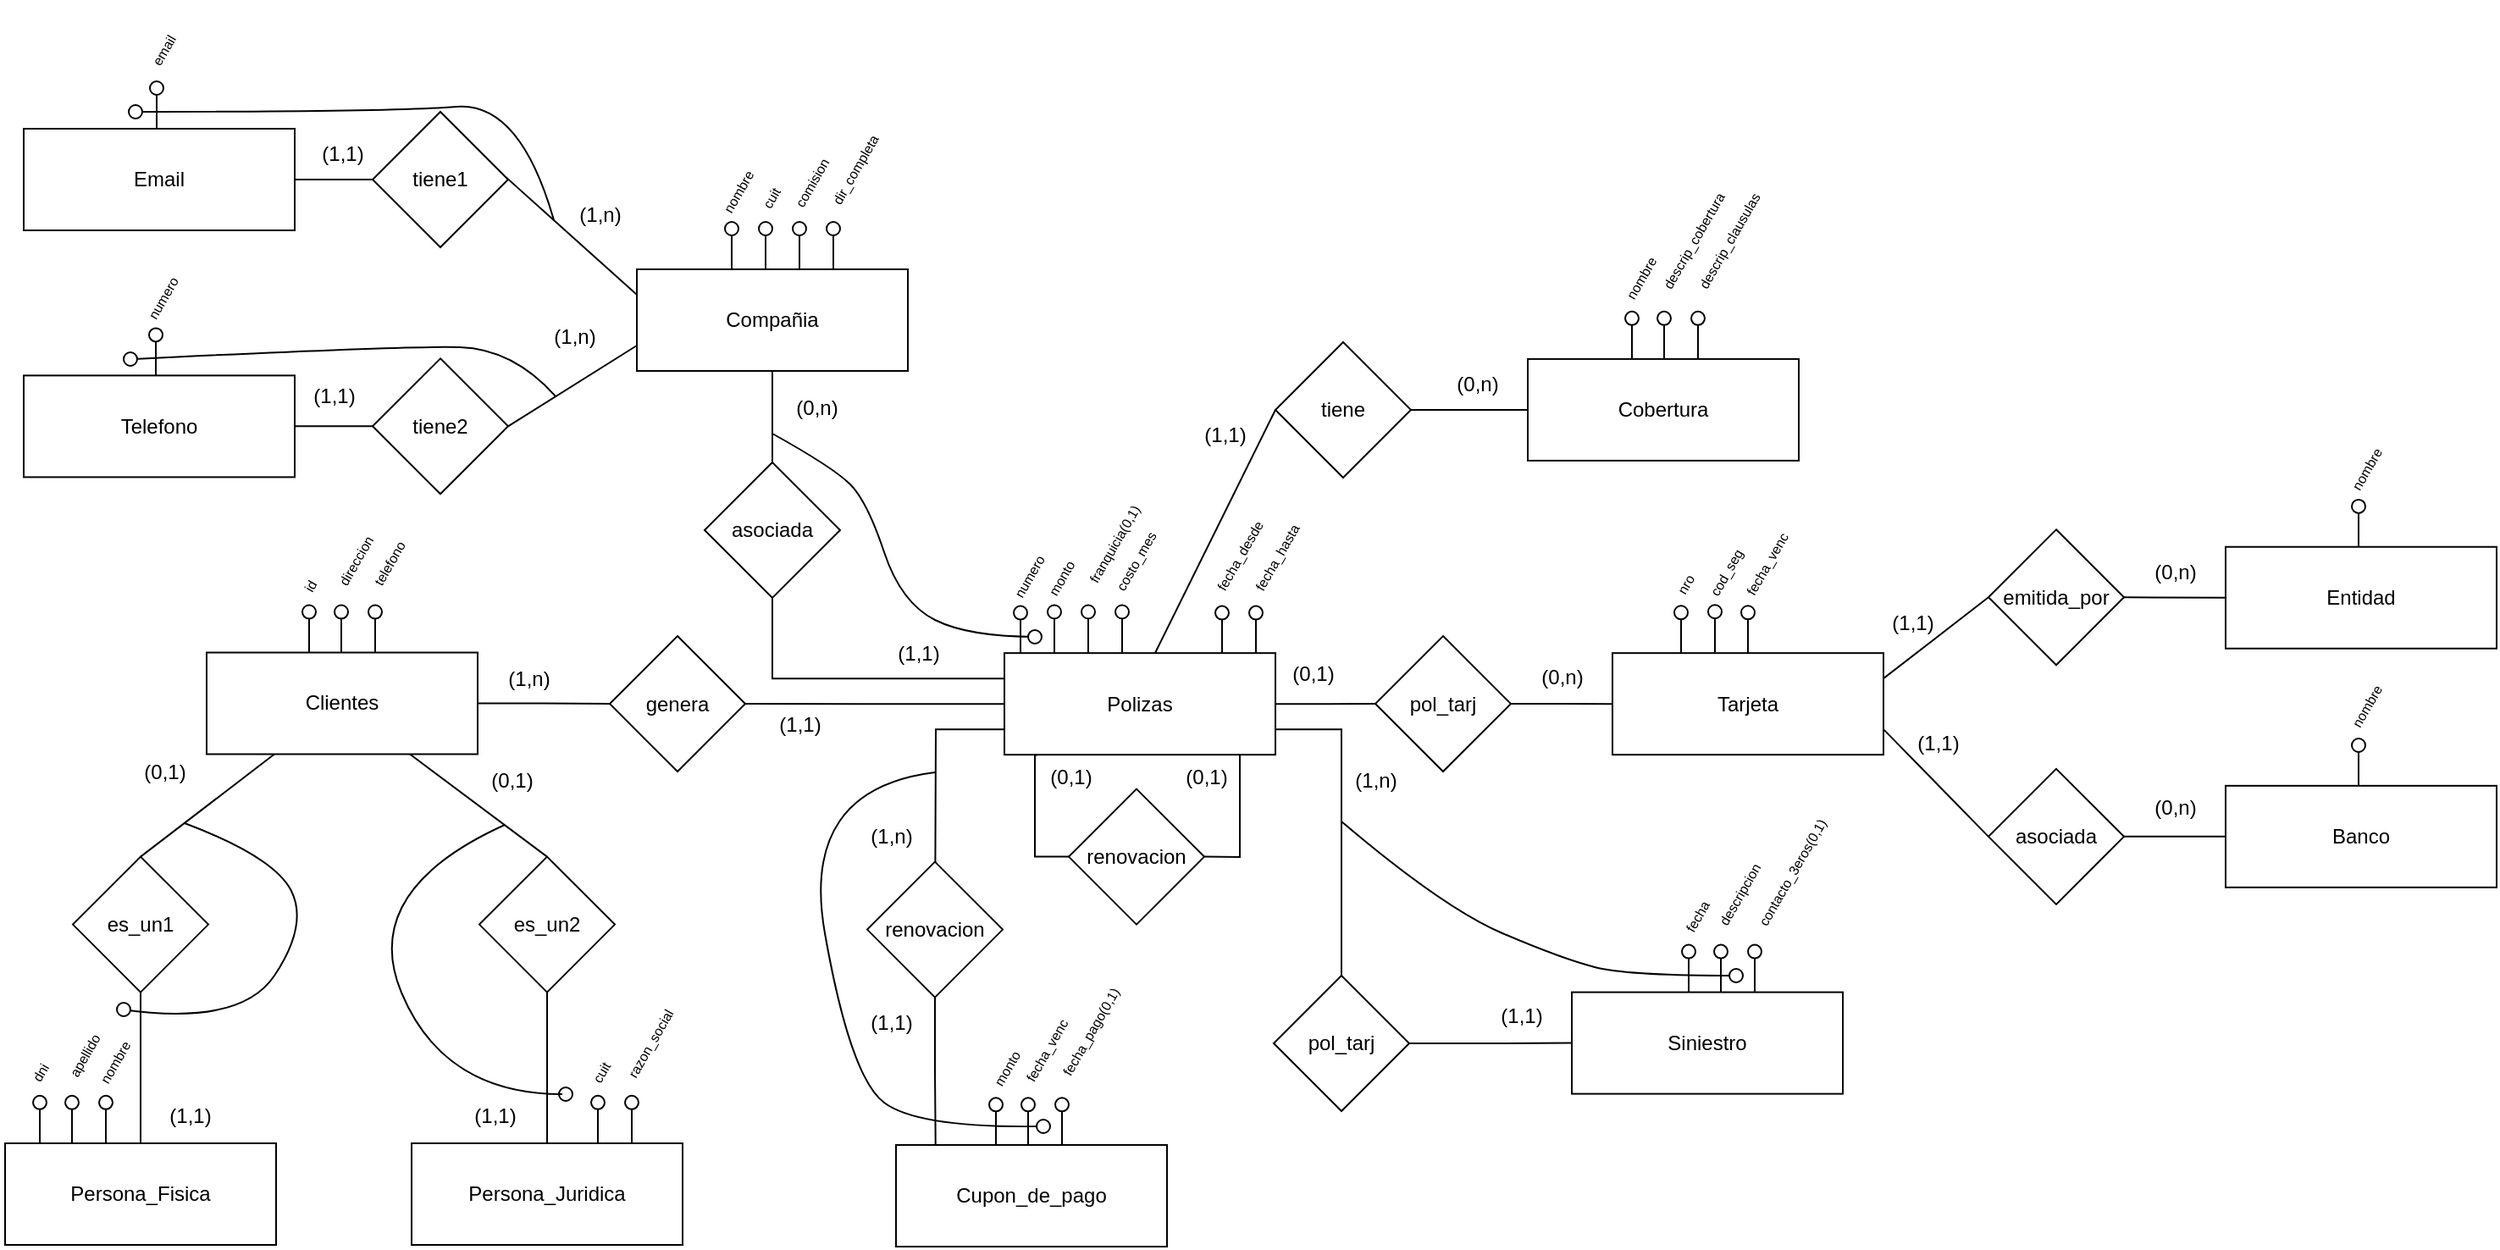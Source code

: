 <mxfile version="26.2.12">
  <diagram name="Page-1" id="GqUmpZvGIh4dHvEs5y8a">
    <mxGraphModel dx="-1129" dy="334" grid="1" gridSize="10" guides="1" tooltips="1" connect="1" arrows="1" fold="1" page="1" pageScale="1" pageWidth="850" pageHeight="1100" math="0" shadow="0">
      <root>
        <mxCell id="0" />
        <mxCell id="1" parent="0" />
        <mxCell id="Q4PtB8VEEmsm6MJClJGm-413" style="edgeStyle=orthogonalEdgeStyle;rounded=0;orthogonalLoop=1;jettySize=auto;html=1;entryX=0.5;entryY=0;entryDx=0;entryDy=0;endArrow=none;startFill=0;" parent="1" source="Q4PtB8VEEmsm6MJClJGm-177" target="Q4PtB8VEEmsm6MJClJGm-412" edge="1">
          <mxGeometry relative="1" as="geometry" />
        </mxCell>
        <mxCell id="Q4PtB8VEEmsm6MJClJGm-177" value="Compañia" style="rounded=0;whiteSpace=wrap;html=1;" parent="1" vertex="1">
          <mxGeometry x="2304" y="253.0" width="160" height="60" as="geometry" />
        </mxCell>
        <mxCell id="Q4PtB8VEEmsm6MJClJGm-481" style="edgeStyle=orthogonalEdgeStyle;rounded=0;orthogonalLoop=1;jettySize=auto;html=1;entryX=0;entryY=0.5;entryDx=0;entryDy=0;endArrow=none;startFill=0;" parent="1" source="Q4PtB8VEEmsm6MJClJGm-178" target="Q4PtB8VEEmsm6MJClJGm-479" edge="1">
          <mxGeometry relative="1" as="geometry" />
        </mxCell>
        <mxCell id="Q4PtB8VEEmsm6MJClJGm-178" value="Clientes" style="rounded=0;whiteSpace=wrap;html=1;" parent="1" vertex="1">
          <mxGeometry x="2050" y="479.26" width="160" height="60" as="geometry" />
        </mxCell>
        <mxCell id="Q4PtB8VEEmsm6MJClJGm-410" style="edgeStyle=orthogonalEdgeStyle;rounded=0;orthogonalLoop=1;jettySize=auto;html=1;entryX=0;entryY=0.5;entryDx=0;entryDy=0;endArrow=none;startFill=0;" parent="1" source="Q4PtB8VEEmsm6MJClJGm-179" target="Q4PtB8VEEmsm6MJClJGm-397" edge="1">
          <mxGeometry relative="1" as="geometry" />
        </mxCell>
        <mxCell id="Q4PtB8VEEmsm6MJClJGm-411" style="edgeStyle=orthogonalEdgeStyle;rounded=0;orthogonalLoop=1;jettySize=auto;html=1;exitX=0;exitY=0.25;exitDx=0;exitDy=0;entryX=0.5;entryY=1;entryDx=0;entryDy=0;endArrow=none;startFill=0;" parent="1" source="Q4PtB8VEEmsm6MJClJGm-179" target="Q4PtB8VEEmsm6MJClJGm-412" edge="1">
          <mxGeometry relative="1" as="geometry">
            <mxPoint x="2380" y="495" as="targetPoint" />
          </mxGeometry>
        </mxCell>
        <mxCell id="Q4PtB8VEEmsm6MJClJGm-441" style="edgeStyle=orthogonalEdgeStyle;rounded=0;orthogonalLoop=1;jettySize=auto;html=1;exitX=0;exitY=0.75;exitDx=0;exitDy=0;endArrow=none;endFill=1;startFill=0;" parent="1" source="Q4PtB8VEEmsm6MJClJGm-179" edge="1">
          <mxGeometry relative="1" as="geometry">
            <mxPoint x="2480" y="660" as="targetPoint" />
          </mxGeometry>
        </mxCell>
        <mxCell id="Q4PtB8VEEmsm6MJClJGm-475" style="edgeStyle=orthogonalEdgeStyle;rounded=0;orthogonalLoop=1;jettySize=auto;html=1;exitX=1;exitY=0.75;exitDx=0;exitDy=0;entryX=0.5;entryY=0;entryDx=0;entryDy=0;endArrow=none;startFill=0;" parent="1" source="Q4PtB8VEEmsm6MJClJGm-179" target="Q4PtB8VEEmsm6MJClJGm-472" edge="1">
          <mxGeometry relative="1" as="geometry" />
        </mxCell>
        <mxCell id="Q4PtB8VEEmsm6MJClJGm-480" style="edgeStyle=orthogonalEdgeStyle;rounded=0;orthogonalLoop=1;jettySize=auto;html=1;entryX=1;entryY=0.5;entryDx=0;entryDy=0;endArrow=none;startFill=0;" parent="1" source="Q4PtB8VEEmsm6MJClJGm-179" target="Q4PtB8VEEmsm6MJClJGm-479" edge="1">
          <mxGeometry relative="1" as="geometry" />
        </mxCell>
        <mxCell id="Q4PtB8VEEmsm6MJClJGm-179" value="Polizas" style="rounded=0;whiteSpace=wrap;html=1;" parent="1" vertex="1">
          <mxGeometry x="2521" y="479.58" width="160" height="60" as="geometry" />
        </mxCell>
        <mxCell id="Q4PtB8VEEmsm6MJClJGm-181" value="" style="group" parent="1" vertex="1" connectable="0">
          <mxGeometry x="2356" y="225.002" width="8" height="28" as="geometry" />
        </mxCell>
        <mxCell id="Q4PtB8VEEmsm6MJClJGm-182" value="" style="ellipse;whiteSpace=wrap;html=1;aspect=fixed;fillColor=light-dark(#FFFFFF,#FFFFFF);" parent="Q4PtB8VEEmsm6MJClJGm-181" vertex="1">
          <mxGeometry width="8" height="8" as="geometry" />
        </mxCell>
        <mxCell id="Q4PtB8VEEmsm6MJClJGm-183" style="edgeStyle=orthogonalEdgeStyle;rounded=0;orthogonalLoop=1;jettySize=auto;html=1;endArrow=none;startFill=0;" parent="Q4PtB8VEEmsm6MJClJGm-181" edge="1">
          <mxGeometry relative="1" as="geometry">
            <mxPoint x="4" y="28" as="targetPoint" />
            <mxPoint x="4" y="8" as="sourcePoint" />
          </mxGeometry>
        </mxCell>
        <mxCell id="Q4PtB8VEEmsm6MJClJGm-184" value="&lt;font style=&quot;font-size: 8px;&quot;&gt;nombre&lt;/font&gt;" style="text;html=1;align=center;verticalAlign=middle;resizable=0;points=[];autosize=1;strokeColor=none;fillColor=none;rotation=-60;" parent="1" vertex="1">
          <mxGeometry x="2338" y="192.002" width="50" height="30" as="geometry" />
        </mxCell>
        <mxCell id="Q4PtB8VEEmsm6MJClJGm-185" value="" style="group" parent="1" vertex="1" connectable="0">
          <mxGeometry x="2376" y="225.002" width="8" height="28" as="geometry" />
        </mxCell>
        <mxCell id="Q4PtB8VEEmsm6MJClJGm-186" value="" style="ellipse;whiteSpace=wrap;html=1;aspect=fixed;" parent="Q4PtB8VEEmsm6MJClJGm-185" vertex="1">
          <mxGeometry width="8" height="8" as="geometry" />
        </mxCell>
        <mxCell id="Q4PtB8VEEmsm6MJClJGm-187" style="edgeStyle=orthogonalEdgeStyle;rounded=0;orthogonalLoop=1;jettySize=auto;html=1;endArrow=none;startFill=0;" parent="Q4PtB8VEEmsm6MJClJGm-185" edge="1">
          <mxGeometry relative="1" as="geometry">
            <mxPoint x="4" y="28" as="targetPoint" />
            <mxPoint x="4" y="8" as="sourcePoint" />
          </mxGeometry>
        </mxCell>
        <mxCell id="Q4PtB8VEEmsm6MJClJGm-188" value="&lt;font style=&quot;font-size: 8px;&quot;&gt;cuit&lt;/font&gt;" style="text;html=1;align=center;verticalAlign=middle;resizable=0;points=[];autosize=1;strokeColor=none;fillColor=none;rotation=-60;" parent="1" vertex="1">
          <mxGeometry x="2362" y="195.542" width="40" height="30" as="geometry" />
        </mxCell>
        <mxCell id="Q4PtB8VEEmsm6MJClJGm-201" value="" style="group" parent="1" vertex="1" connectable="0">
          <mxGeometry x="2396" y="225.002" width="8" height="28" as="geometry" />
        </mxCell>
        <mxCell id="Q4PtB8VEEmsm6MJClJGm-202" value="" style="ellipse;whiteSpace=wrap;html=1;aspect=fixed;" parent="Q4PtB8VEEmsm6MJClJGm-201" vertex="1">
          <mxGeometry width="8" height="8" as="geometry" />
        </mxCell>
        <mxCell id="Q4PtB8VEEmsm6MJClJGm-203" style="edgeStyle=orthogonalEdgeStyle;rounded=0;orthogonalLoop=1;jettySize=auto;html=1;endArrow=none;startFill=0;" parent="Q4PtB8VEEmsm6MJClJGm-201" edge="1">
          <mxGeometry relative="1" as="geometry">
            <mxPoint x="4" y="28" as="targetPoint" />
            <mxPoint x="4" y="8" as="sourcePoint" />
          </mxGeometry>
        </mxCell>
        <mxCell id="Q4PtB8VEEmsm6MJClJGm-204" value="&lt;font style=&quot;font-size: 8px;&quot;&gt;comision&lt;/font&gt;" style="text;html=1;align=center;verticalAlign=middle;resizable=0;points=[];autosize=1;strokeColor=none;fillColor=none;rotation=-60;" parent="1" vertex="1">
          <mxGeometry x="2376" y="186.542" width="60" height="30" as="geometry" />
        </mxCell>
        <mxCell id="Q4PtB8VEEmsm6MJClJGm-209" value="" style="group" parent="1" vertex="1" connectable="0">
          <mxGeometry x="2106.5" y="451.262" width="8" height="28" as="geometry" />
        </mxCell>
        <mxCell id="Q4PtB8VEEmsm6MJClJGm-210" value="" style="ellipse;whiteSpace=wrap;html=1;aspect=fixed;fillColor=light-dark(#FFFFFF,#FFFFFF);" parent="Q4PtB8VEEmsm6MJClJGm-209" vertex="1">
          <mxGeometry width="8" height="8" as="geometry" />
        </mxCell>
        <mxCell id="Q4PtB8VEEmsm6MJClJGm-211" style="edgeStyle=orthogonalEdgeStyle;rounded=0;orthogonalLoop=1;jettySize=auto;html=1;endArrow=none;startFill=0;" parent="Q4PtB8VEEmsm6MJClJGm-209" edge="1">
          <mxGeometry relative="1" as="geometry">
            <mxPoint x="4" y="28" as="targetPoint" />
            <mxPoint x="4" y="8" as="sourcePoint" />
          </mxGeometry>
        </mxCell>
        <mxCell id="Q4PtB8VEEmsm6MJClJGm-212" value="&lt;font style=&quot;font-size: 8px;&quot;&gt;id&lt;/font&gt;" style="text;html=1;align=center;verticalAlign=middle;resizable=0;points=[];autosize=1;strokeColor=none;fillColor=none;rotation=-60;" parent="1" vertex="1">
          <mxGeometry x="2095" y="424.802" width="30" height="30" as="geometry" />
        </mxCell>
        <mxCell id="Q4PtB8VEEmsm6MJClJGm-213" value="" style="group" parent="1" vertex="1" connectable="0">
          <mxGeometry x="2125.5" y="451.262" width="8" height="28" as="geometry" />
        </mxCell>
        <mxCell id="Q4PtB8VEEmsm6MJClJGm-214" value="" style="ellipse;whiteSpace=wrap;html=1;aspect=fixed;" parent="Q4PtB8VEEmsm6MJClJGm-213" vertex="1">
          <mxGeometry width="8" height="8" as="geometry" />
        </mxCell>
        <mxCell id="Q4PtB8VEEmsm6MJClJGm-215" style="edgeStyle=orthogonalEdgeStyle;rounded=0;orthogonalLoop=1;jettySize=auto;html=1;endArrow=none;startFill=0;" parent="Q4PtB8VEEmsm6MJClJGm-213" edge="1">
          <mxGeometry relative="1" as="geometry">
            <mxPoint x="4" y="28" as="targetPoint" />
            <mxPoint x="4" y="8" as="sourcePoint" />
          </mxGeometry>
        </mxCell>
        <mxCell id="Q4PtB8VEEmsm6MJClJGm-216" value="&lt;font style=&quot;font-size: 8px;&quot;&gt;direccion&lt;/font&gt;" style="text;html=1;align=center;verticalAlign=middle;resizable=0;points=[];autosize=1;strokeColor=none;fillColor=none;rotation=-60;" parent="1" vertex="1">
          <mxGeometry x="2102" y="409.802" width="70" height="30" as="geometry" />
        </mxCell>
        <mxCell id="Q4PtB8VEEmsm6MJClJGm-217" value="" style="group" parent="1" vertex="1" connectable="0">
          <mxGeometry x="2145.5" y="451.262" width="8" height="28" as="geometry" />
        </mxCell>
        <mxCell id="Q4PtB8VEEmsm6MJClJGm-218" value="" style="ellipse;whiteSpace=wrap;html=1;aspect=fixed;" parent="Q4PtB8VEEmsm6MJClJGm-217" vertex="1">
          <mxGeometry width="8" height="8" as="geometry" />
        </mxCell>
        <mxCell id="Q4PtB8VEEmsm6MJClJGm-219" style="edgeStyle=orthogonalEdgeStyle;rounded=0;orthogonalLoop=1;jettySize=auto;html=1;endArrow=none;startFill=0;" parent="Q4PtB8VEEmsm6MJClJGm-217" edge="1">
          <mxGeometry relative="1" as="geometry">
            <mxPoint x="4" y="28" as="targetPoint" />
            <mxPoint x="4" y="8" as="sourcePoint" />
          </mxGeometry>
        </mxCell>
        <mxCell id="Q4PtB8VEEmsm6MJClJGm-220" value="&lt;font style=&quot;font-size: 8px;&quot;&gt;telefono&lt;/font&gt;" style="text;html=1;align=center;verticalAlign=middle;resizable=0;points=[];autosize=1;strokeColor=none;fillColor=none;rotation=-60;" parent="1" vertex="1">
          <mxGeometry x="2126.5" y="411.802" width="60" height="30" as="geometry" />
        </mxCell>
        <mxCell id="Q4PtB8VEEmsm6MJClJGm-233" value="Persona_Fisica" style="rounded=0;whiteSpace=wrap;html=1;" parent="1" vertex="1">
          <mxGeometry x="1931" y="769.0" width="160" height="60" as="geometry" />
        </mxCell>
        <mxCell id="Q4PtB8VEEmsm6MJClJGm-234" value="Persona_Juridica" style="rounded=0;whiteSpace=wrap;html=1;" parent="1" vertex="1">
          <mxGeometry x="2171" y="769.0" width="160" height="60" as="geometry" />
        </mxCell>
        <mxCell id="Q4PtB8VEEmsm6MJClJGm-238" value="" style="group" parent="1" vertex="1" connectable="0">
          <mxGeometry x="1947.5" y="740.922" width="8" height="28" as="geometry" />
        </mxCell>
        <mxCell id="Q4PtB8VEEmsm6MJClJGm-239" value="" style="ellipse;whiteSpace=wrap;html=1;aspect=fixed;fillColor=light-dark(#FFFFFF,#FFFFFF);" parent="Q4PtB8VEEmsm6MJClJGm-238" vertex="1">
          <mxGeometry width="8" height="8" as="geometry" />
        </mxCell>
        <mxCell id="Q4PtB8VEEmsm6MJClJGm-240" style="edgeStyle=orthogonalEdgeStyle;rounded=0;orthogonalLoop=1;jettySize=auto;html=1;endArrow=none;startFill=0;" parent="Q4PtB8VEEmsm6MJClJGm-238" edge="1">
          <mxGeometry relative="1" as="geometry">
            <mxPoint x="4" y="28" as="targetPoint" />
            <mxPoint x="4" y="8" as="sourcePoint" />
          </mxGeometry>
        </mxCell>
        <mxCell id="Q4PtB8VEEmsm6MJClJGm-241" value="&lt;font style=&quot;font-size: 8px;&quot;&gt;dni&lt;/font&gt;" style="text;html=1;align=center;verticalAlign=middle;resizable=0;points=[];autosize=1;strokeColor=none;fillColor=none;rotation=-60;" parent="1" vertex="1">
          <mxGeometry x="1931" y="712.202" width="40" height="30" as="geometry" />
        </mxCell>
        <mxCell id="Q4PtB8VEEmsm6MJClJGm-242" value="" style="group" parent="1" vertex="1" connectable="0">
          <mxGeometry x="1966.5" y="740.922" width="8" height="28" as="geometry" />
        </mxCell>
        <mxCell id="Q4PtB8VEEmsm6MJClJGm-243" value="" style="ellipse;whiteSpace=wrap;html=1;aspect=fixed;" parent="Q4PtB8VEEmsm6MJClJGm-242" vertex="1">
          <mxGeometry width="8" height="8" as="geometry" />
        </mxCell>
        <mxCell id="Q4PtB8VEEmsm6MJClJGm-244" style="edgeStyle=orthogonalEdgeStyle;rounded=0;orthogonalLoop=1;jettySize=auto;html=1;endArrow=none;startFill=0;" parent="Q4PtB8VEEmsm6MJClJGm-242" edge="1">
          <mxGeometry relative="1" as="geometry">
            <mxPoint x="4" y="28" as="targetPoint" />
            <mxPoint x="4" y="8" as="sourcePoint" />
          </mxGeometry>
        </mxCell>
        <mxCell id="Q4PtB8VEEmsm6MJClJGm-245" value="&lt;font style=&quot;font-size: 8px;&quot;&gt;apellido&lt;/font&gt;" style="text;html=1;align=center;verticalAlign=middle;resizable=0;points=[];autosize=1;strokeColor=none;fillColor=none;rotation=-60;" parent="1" vertex="1">
          <mxGeometry x="1947" y="702.002" width="60" height="30" as="geometry" />
        </mxCell>
        <mxCell id="Q4PtB8VEEmsm6MJClJGm-246" value="" style="group" parent="1" vertex="1" connectable="0">
          <mxGeometry x="1986.5" y="740.922" width="8" height="28" as="geometry" />
        </mxCell>
        <mxCell id="Q4PtB8VEEmsm6MJClJGm-247" value="" style="ellipse;whiteSpace=wrap;html=1;aspect=fixed;" parent="Q4PtB8VEEmsm6MJClJGm-246" vertex="1">
          <mxGeometry width="8" height="8" as="geometry" />
        </mxCell>
        <mxCell id="Q4PtB8VEEmsm6MJClJGm-248" style="edgeStyle=orthogonalEdgeStyle;rounded=0;orthogonalLoop=1;jettySize=auto;html=1;endArrow=none;startFill=0;" parent="Q4PtB8VEEmsm6MJClJGm-246" edge="1">
          <mxGeometry relative="1" as="geometry">
            <mxPoint x="4" y="28" as="targetPoint" />
            <mxPoint x="4" y="8" as="sourcePoint" />
          </mxGeometry>
        </mxCell>
        <mxCell id="Q4PtB8VEEmsm6MJClJGm-249" value="&lt;font style=&quot;font-size: 8px;&quot;&gt;nombre&lt;/font&gt;" style="text;html=1;align=center;verticalAlign=middle;resizable=0;points=[];autosize=1;strokeColor=none;fillColor=none;rotation=-60;" parent="1" vertex="1">
          <mxGeometry x="1970" y="706.002" width="50" height="30" as="geometry" />
        </mxCell>
        <mxCell id="Q4PtB8VEEmsm6MJClJGm-250" value="" style="group" parent="1" vertex="1" connectable="0">
          <mxGeometry x="2277" y="740.922" width="8" height="28" as="geometry" />
        </mxCell>
        <mxCell id="Q4PtB8VEEmsm6MJClJGm-251" value="" style="ellipse;whiteSpace=wrap;html=1;aspect=fixed;fillColor=light-dark(#FFFFFF,#FFFFFF);" parent="Q4PtB8VEEmsm6MJClJGm-250" vertex="1">
          <mxGeometry width="8" height="8" as="geometry" />
        </mxCell>
        <mxCell id="Q4PtB8VEEmsm6MJClJGm-252" style="edgeStyle=orthogonalEdgeStyle;rounded=0;orthogonalLoop=1;jettySize=auto;html=1;endArrow=none;startFill=0;" parent="Q4PtB8VEEmsm6MJClJGm-250" edge="1">
          <mxGeometry relative="1" as="geometry">
            <mxPoint x="4" y="28" as="targetPoint" />
            <mxPoint x="4" y="8" as="sourcePoint" />
          </mxGeometry>
        </mxCell>
        <mxCell id="Q4PtB8VEEmsm6MJClJGm-253" value="&lt;font style=&quot;font-size: 8px;&quot;&gt;cuit&lt;/font&gt;" style="text;html=1;align=center;verticalAlign=middle;resizable=0;points=[];autosize=1;strokeColor=none;fillColor=none;rotation=-60;" parent="1" vertex="1">
          <mxGeometry x="2262" y="712.002" width="40" height="30" as="geometry" />
        </mxCell>
        <mxCell id="Q4PtB8VEEmsm6MJClJGm-254" value="" style="group" parent="1" vertex="1" connectable="0">
          <mxGeometry x="2297" y="740.922" width="8" height="28" as="geometry" />
        </mxCell>
        <mxCell id="Q4PtB8VEEmsm6MJClJGm-255" value="" style="ellipse;whiteSpace=wrap;html=1;aspect=fixed;fillColor=light-dark(#FFFFFF,#FFFFFF);" parent="Q4PtB8VEEmsm6MJClJGm-254" vertex="1">
          <mxGeometry width="8" height="8" as="geometry" />
        </mxCell>
        <mxCell id="Q4PtB8VEEmsm6MJClJGm-256" style="edgeStyle=orthogonalEdgeStyle;rounded=0;orthogonalLoop=1;jettySize=auto;html=1;endArrow=none;startFill=0;" parent="Q4PtB8VEEmsm6MJClJGm-254" edge="1">
          <mxGeometry relative="1" as="geometry">
            <mxPoint x="4" y="28" as="targetPoint" />
            <mxPoint x="4" y="8" as="sourcePoint" />
          </mxGeometry>
        </mxCell>
        <mxCell id="Q4PtB8VEEmsm6MJClJGm-257" value="&lt;font style=&quot;font-size: 8px;&quot;&gt;razon_social&lt;/font&gt;" style="text;html=1;align=center;verticalAlign=middle;resizable=0;points=[];autosize=1;strokeColor=none;fillColor=none;rotation=-60;" parent="1" vertex="1">
          <mxGeometry x="2271" y="695.002" width="80" height="30" as="geometry" />
        </mxCell>
        <mxCell id="Q4PtB8VEEmsm6MJClJGm-280" value="" style="group" parent="1" vertex="1" connectable="0">
          <mxGeometry x="2526.5" y="451.792" width="8" height="28" as="geometry" />
        </mxCell>
        <mxCell id="Q4PtB8VEEmsm6MJClJGm-281" value="" style="ellipse;whiteSpace=wrap;html=1;aspect=fixed;fillColor=light-dark(#FFFFFF,#FFFFFF);" parent="Q4PtB8VEEmsm6MJClJGm-280" vertex="1">
          <mxGeometry width="8" height="8" as="geometry" />
        </mxCell>
        <mxCell id="Q4PtB8VEEmsm6MJClJGm-282" style="edgeStyle=orthogonalEdgeStyle;rounded=0;orthogonalLoop=1;jettySize=auto;html=1;endArrow=none;startFill=0;" parent="Q4PtB8VEEmsm6MJClJGm-280" edge="1">
          <mxGeometry relative="1" as="geometry">
            <mxPoint x="4" y="28" as="targetPoint" />
            <mxPoint x="4" y="8" as="sourcePoint" />
          </mxGeometry>
        </mxCell>
        <mxCell id="Q4PtB8VEEmsm6MJClJGm-283" value="&lt;font style=&quot;font-size: 8px;&quot;&gt;numero&lt;/font&gt;" style="text;html=1;align=center;verticalAlign=middle;resizable=0;points=[];autosize=1;strokeColor=none;fillColor=none;rotation=-60;" parent="1" vertex="1">
          <mxGeometry x="2510" y="419.332" width="50" height="30" as="geometry" />
        </mxCell>
        <mxCell id="Q4PtB8VEEmsm6MJClJGm-285" value="" style="group" parent="1" vertex="1" connectable="0">
          <mxGeometry x="2546.5" y="451.252" width="8" height="28" as="geometry" />
        </mxCell>
        <mxCell id="Q4PtB8VEEmsm6MJClJGm-286" value="" style="ellipse;whiteSpace=wrap;html=1;aspect=fixed;fillColor=light-dark(#FFFFFF,transparent);" parent="Q4PtB8VEEmsm6MJClJGm-285" vertex="1">
          <mxGeometry width="8" height="8" as="geometry" />
        </mxCell>
        <mxCell id="Q4PtB8VEEmsm6MJClJGm-287" style="edgeStyle=orthogonalEdgeStyle;rounded=0;orthogonalLoop=1;jettySize=auto;html=1;endArrow=none;startFill=0;" parent="Q4PtB8VEEmsm6MJClJGm-285" edge="1">
          <mxGeometry relative="1" as="geometry">
            <mxPoint x="4" y="28" as="targetPoint" />
            <mxPoint x="4" y="8" as="sourcePoint" />
          </mxGeometry>
        </mxCell>
        <mxCell id="Q4PtB8VEEmsm6MJClJGm-288" value="&lt;font style=&quot;font-size: 8px;&quot;&gt;monto&lt;/font&gt;" style="text;html=1;align=center;verticalAlign=middle;resizable=0;points=[];autosize=1;strokeColor=none;fillColor=none;rotation=-60;" parent="1" vertex="1">
          <mxGeometry x="2529" y="420.332" width="50" height="30" as="geometry" />
        </mxCell>
        <mxCell id="Q4PtB8VEEmsm6MJClJGm-289" value="" style="group" parent="1" vertex="1" connectable="0">
          <mxGeometry x="2566.5" y="451.252" width="8" height="28" as="geometry" />
        </mxCell>
        <mxCell id="Q4PtB8VEEmsm6MJClJGm-290" value="" style="ellipse;whiteSpace=wrap;html=1;aspect=fixed;" parent="Q4PtB8VEEmsm6MJClJGm-289" vertex="1">
          <mxGeometry width="8" height="8" as="geometry" />
        </mxCell>
        <mxCell id="Q4PtB8VEEmsm6MJClJGm-291" style="edgeStyle=orthogonalEdgeStyle;rounded=0;orthogonalLoop=1;jettySize=auto;html=1;endArrow=none;startFill=0;" parent="Q4PtB8VEEmsm6MJClJGm-289" edge="1">
          <mxGeometry relative="1" as="geometry">
            <mxPoint x="4" y="28" as="targetPoint" />
            <mxPoint x="4" y="8" as="sourcePoint" />
          </mxGeometry>
        </mxCell>
        <mxCell id="Q4PtB8VEEmsm6MJClJGm-293" value="" style="group" parent="1" vertex="1" connectable="0">
          <mxGeometry x="2586.5" y="451.252" width="8" height="28" as="geometry" />
        </mxCell>
        <mxCell id="Q4PtB8VEEmsm6MJClJGm-294" value="" style="ellipse;whiteSpace=wrap;html=1;aspect=fixed;" parent="Q4PtB8VEEmsm6MJClJGm-293" vertex="1">
          <mxGeometry width="8" height="8" as="geometry" />
        </mxCell>
        <mxCell id="Q4PtB8VEEmsm6MJClJGm-295" style="edgeStyle=orthogonalEdgeStyle;rounded=0;orthogonalLoop=1;jettySize=auto;html=1;endArrow=none;startFill=0;" parent="Q4PtB8VEEmsm6MJClJGm-293" edge="1">
          <mxGeometry relative="1" as="geometry">
            <mxPoint x="4" y="28" as="targetPoint" />
            <mxPoint x="4" y="8" as="sourcePoint" />
          </mxGeometry>
        </mxCell>
        <mxCell id="Q4PtB8VEEmsm6MJClJGm-296" value="&lt;font style=&quot;font-size: 8px;&quot;&gt;franquicia(0,1)&lt;/font&gt;" style="text;html=1;align=center;verticalAlign=middle;resizable=0;points=[];autosize=1;strokeColor=none;fillColor=none;rotation=-60;" parent="1" vertex="1">
          <mxGeometry x="2535" y="400.122" width="100" height="30" as="geometry" />
        </mxCell>
        <mxCell id="Q4PtB8VEEmsm6MJClJGm-317" value="&lt;font style=&quot;font-size: 8px;&quot;&gt;costo_mes&lt;/font&gt;" style="text;html=1;align=center;verticalAlign=middle;resizable=0;points=[];autosize=1;strokeColor=none;fillColor=none;rotation=-60;" parent="1" vertex="1">
          <mxGeometry x="2563" y="410.332" width="70" height="30" as="geometry" />
        </mxCell>
        <mxCell id="Q4PtB8VEEmsm6MJClJGm-330" value="Tarjeta" style="rounded=0;whiteSpace=wrap;html=1;" parent="1" vertex="1">
          <mxGeometry x="2880" y="479.58" width="160" height="60" as="geometry" />
        </mxCell>
        <mxCell id="Q4PtB8VEEmsm6MJClJGm-331" value="" style="group" parent="1" vertex="1" connectable="0">
          <mxGeometry x="2916.5" y="451.662" width="8" height="28" as="geometry" />
        </mxCell>
        <mxCell id="Q4PtB8VEEmsm6MJClJGm-332" value="" style="ellipse;whiteSpace=wrap;html=1;aspect=fixed;fillColor=light-dark(#FFFFFF,#FFFFFF);" parent="Q4PtB8VEEmsm6MJClJGm-331" vertex="1">
          <mxGeometry width="8" height="8" as="geometry" />
        </mxCell>
        <mxCell id="Q4PtB8VEEmsm6MJClJGm-333" style="edgeStyle=orthogonalEdgeStyle;rounded=0;orthogonalLoop=1;jettySize=auto;html=1;endArrow=none;startFill=0;" parent="Q4PtB8VEEmsm6MJClJGm-331" edge="1">
          <mxGeometry relative="1" as="geometry">
            <mxPoint x="4" y="28" as="targetPoint" />
            <mxPoint x="4" y="8" as="sourcePoint" />
          </mxGeometry>
        </mxCell>
        <mxCell id="Q4PtB8VEEmsm6MJClJGm-334" value="&lt;font style=&quot;font-size: 8px;&quot;&gt;nro&lt;/font&gt;" style="text;html=1;align=center;verticalAlign=middle;resizable=0;points=[];autosize=1;strokeColor=none;fillColor=none;rotation=-60;" parent="1" vertex="1">
          <mxGeometry x="2902" y="423.742" width="40" height="30" as="geometry" />
        </mxCell>
        <mxCell id="Q4PtB8VEEmsm6MJClJGm-335" value="" style="group" parent="1" vertex="1" connectable="0">
          <mxGeometry x="2936.5" y="451.122" width="8" height="28" as="geometry" />
        </mxCell>
        <mxCell id="Q4PtB8VEEmsm6MJClJGm-336" value="" style="ellipse;whiteSpace=wrap;html=1;aspect=fixed;fillColor=light-dark(#FFFFFF,transparent);" parent="Q4PtB8VEEmsm6MJClJGm-335" vertex="1">
          <mxGeometry width="8" height="8" as="geometry" />
        </mxCell>
        <mxCell id="Q4PtB8VEEmsm6MJClJGm-337" style="edgeStyle=orthogonalEdgeStyle;rounded=0;orthogonalLoop=1;jettySize=auto;html=1;endArrow=none;startFill=0;" parent="Q4PtB8VEEmsm6MJClJGm-335" edge="1">
          <mxGeometry relative="1" as="geometry">
            <mxPoint x="4" y="28" as="targetPoint" />
            <mxPoint x="4" y="8" as="sourcePoint" />
          </mxGeometry>
        </mxCell>
        <mxCell id="Q4PtB8VEEmsm6MJClJGm-338" value="&lt;font style=&quot;font-size: 8px;&quot;&gt;cod_seg&lt;/font&gt;" style="text;html=1;align=center;verticalAlign=middle;resizable=0;points=[];autosize=1;strokeColor=none;fillColor=none;rotation=-60;" parent="1" vertex="1">
          <mxGeometry x="2916" y="416.742" width="60" height="30" as="geometry" />
        </mxCell>
        <mxCell id="Q4PtB8VEEmsm6MJClJGm-343" value="" style="group" parent="1" vertex="1" connectable="0">
          <mxGeometry x="2956" y="451.662" width="8" height="28" as="geometry" />
        </mxCell>
        <mxCell id="Q4PtB8VEEmsm6MJClJGm-344" value="" style="ellipse;whiteSpace=wrap;html=1;aspect=fixed;fillColor=light-dark(#FFFFFF,transparent);" parent="Q4PtB8VEEmsm6MJClJGm-343" vertex="1">
          <mxGeometry width="8" height="8" as="geometry" />
        </mxCell>
        <mxCell id="Q4PtB8VEEmsm6MJClJGm-345" style="edgeStyle=orthogonalEdgeStyle;rounded=0;orthogonalLoop=1;jettySize=auto;html=1;endArrow=none;startFill=0;" parent="Q4PtB8VEEmsm6MJClJGm-343" edge="1">
          <mxGeometry relative="1" as="geometry">
            <mxPoint x="4" y="28" as="targetPoint" />
            <mxPoint x="4" y="8" as="sourcePoint" />
          </mxGeometry>
        </mxCell>
        <mxCell id="Q4PtB8VEEmsm6MJClJGm-346" value="&lt;font style=&quot;font-size: 8px;&quot;&gt;fecha_venc&lt;/font&gt;" style="text;html=1;align=center;verticalAlign=middle;resizable=0;points=[];autosize=1;strokeColor=none;fillColor=none;rotation=-60;" parent="1" vertex="1">
          <mxGeometry x="2935" y="411.662" width="70" height="30" as="geometry" />
        </mxCell>
        <mxCell id="Q4PtB8VEEmsm6MJClJGm-348" value="Entidad" style="rounded=0;whiteSpace=wrap;html=1;" parent="1" vertex="1">
          <mxGeometry x="3242" y="416.88" width="160" height="60" as="geometry" />
        </mxCell>
        <mxCell id="Q4PtB8VEEmsm6MJClJGm-349" value="" style="group" parent="1" vertex="1" connectable="0">
          <mxGeometry x="3316.5" y="388.962" width="8" height="28" as="geometry" />
        </mxCell>
        <mxCell id="Q4PtB8VEEmsm6MJClJGm-350" value="" style="ellipse;whiteSpace=wrap;html=1;aspect=fixed;fillColor=light-dark(#FFFFFF,#FFFFFF);" parent="Q4PtB8VEEmsm6MJClJGm-349" vertex="1">
          <mxGeometry width="8" height="8" as="geometry" />
        </mxCell>
        <mxCell id="Q4PtB8VEEmsm6MJClJGm-351" style="edgeStyle=orthogonalEdgeStyle;rounded=0;orthogonalLoop=1;jettySize=auto;html=1;endArrow=none;startFill=0;" parent="Q4PtB8VEEmsm6MJClJGm-349" edge="1">
          <mxGeometry relative="1" as="geometry">
            <mxPoint x="4" y="28" as="targetPoint" />
            <mxPoint x="4" y="8" as="sourcePoint" />
          </mxGeometry>
        </mxCell>
        <mxCell id="Q4PtB8VEEmsm6MJClJGm-352" value="&lt;font style=&quot;font-size: 8px;&quot;&gt;nombre&lt;/font&gt;" style="text;html=1;align=center;verticalAlign=middle;resizable=0;points=[];autosize=1;strokeColor=none;fillColor=none;rotation=-60;" parent="1" vertex="1">
          <mxGeometry x="3299" y="355.662" width="50" height="30" as="geometry" />
        </mxCell>
        <mxCell id="Q4PtB8VEEmsm6MJClJGm-374" value="Banco" style="rounded=0;whiteSpace=wrap;html=1;" parent="1" vertex="1">
          <mxGeometry x="3242" y="557.92" width="160" height="60" as="geometry" />
        </mxCell>
        <mxCell id="Q4PtB8VEEmsm6MJClJGm-375" value="" style="group" parent="1" vertex="1" connectable="0">
          <mxGeometry x="3316.5" y="530.002" width="8" height="28" as="geometry" />
        </mxCell>
        <mxCell id="Q4PtB8VEEmsm6MJClJGm-376" value="" style="ellipse;whiteSpace=wrap;html=1;aspect=fixed;fillColor=light-dark(#FFFFFF,#FFFFFF);" parent="Q4PtB8VEEmsm6MJClJGm-375" vertex="1">
          <mxGeometry width="8" height="8" as="geometry" />
        </mxCell>
        <mxCell id="Q4PtB8VEEmsm6MJClJGm-377" style="edgeStyle=orthogonalEdgeStyle;rounded=0;orthogonalLoop=1;jettySize=auto;html=1;endArrow=none;startFill=0;" parent="Q4PtB8VEEmsm6MJClJGm-375" edge="1">
          <mxGeometry relative="1" as="geometry">
            <mxPoint x="4" y="28" as="targetPoint" />
            <mxPoint x="4" y="8" as="sourcePoint" />
          </mxGeometry>
        </mxCell>
        <mxCell id="Q4PtB8VEEmsm6MJClJGm-378" value="&lt;font style=&quot;font-size: 8px;&quot;&gt;nombre&lt;/font&gt;" style="text;html=1;align=center;verticalAlign=middle;resizable=0;points=[];autosize=1;strokeColor=none;fillColor=none;rotation=-60;" parent="1" vertex="1">
          <mxGeometry x="3299" y="495.542" width="50" height="30" as="geometry" />
        </mxCell>
        <mxCell id="Q4PtB8VEEmsm6MJClJGm-387" value="emitida_por" style="rhombus;whiteSpace=wrap;html=1;" parent="1" vertex="1">
          <mxGeometry x="3102" y="406.66" width="80" height="80" as="geometry" />
        </mxCell>
        <mxCell id="Q4PtB8VEEmsm6MJClJGm-388" value="asociada" style="rhombus;whiteSpace=wrap;html=1;" parent="1" vertex="1">
          <mxGeometry x="3102" y="547.92" width="80" height="80" as="geometry" />
        </mxCell>
        <mxCell id="Q4PtB8VEEmsm6MJClJGm-389" value="" style="endArrow=none;html=1;rounded=0;exitX=1;exitY=0.25;exitDx=0;exitDy=0;entryX=0;entryY=0.5;entryDx=0;entryDy=0;" parent="1" source="Q4PtB8VEEmsm6MJClJGm-330" target="Q4PtB8VEEmsm6MJClJGm-387" edge="1">
          <mxGeometry width="50" height="50" relative="1" as="geometry">
            <mxPoint x="3132" y="529.66" as="sourcePoint" />
            <mxPoint x="3182" y="479.66" as="targetPoint" />
          </mxGeometry>
        </mxCell>
        <mxCell id="Q4PtB8VEEmsm6MJClJGm-390" value="" style="endArrow=none;html=1;rounded=0;exitX=1;exitY=0.75;exitDx=0;exitDy=0;entryX=0;entryY=0.5;entryDx=0;entryDy=0;" parent="1" source="Q4PtB8VEEmsm6MJClJGm-330" target="Q4PtB8VEEmsm6MJClJGm-388" edge="1">
          <mxGeometry width="50" height="50" relative="1" as="geometry">
            <mxPoint x="3132" y="529.66" as="sourcePoint" />
            <mxPoint x="3182" y="479.66" as="targetPoint" />
          </mxGeometry>
        </mxCell>
        <mxCell id="Q4PtB8VEEmsm6MJClJGm-391" value="" style="endArrow=none;html=1;rounded=0;exitX=1;exitY=0.5;exitDx=0;exitDy=0;entryX=0;entryY=0.5;entryDx=0;entryDy=0;" parent="1" source="Q4PtB8VEEmsm6MJClJGm-387" target="Q4PtB8VEEmsm6MJClJGm-348" edge="1">
          <mxGeometry width="50" height="50" relative="1" as="geometry">
            <mxPoint x="3132" y="529.66" as="sourcePoint" />
            <mxPoint x="3182" y="479.66" as="targetPoint" />
          </mxGeometry>
        </mxCell>
        <mxCell id="Q4PtB8VEEmsm6MJClJGm-392" value="" style="endArrow=none;html=1;rounded=0;exitX=1;exitY=0.5;exitDx=0;exitDy=0;entryX=0;entryY=0.5;entryDx=0;entryDy=0;" parent="1" source="Q4PtB8VEEmsm6MJClJGm-388" target="Q4PtB8VEEmsm6MJClJGm-374" edge="1">
          <mxGeometry width="50" height="50" relative="1" as="geometry">
            <mxPoint x="3152" y="589.66" as="sourcePoint" />
            <mxPoint x="3202" y="539.66" as="targetPoint" />
          </mxGeometry>
        </mxCell>
        <mxCell id="Q4PtB8VEEmsm6MJClJGm-393" value="(1,1)" style="text;html=1;align=center;verticalAlign=middle;resizable=0;points=[];autosize=1;strokeColor=none;fillColor=none;" parent="1" vertex="1">
          <mxGeometry x="3027" y="446.66" width="60" height="30" as="geometry" />
        </mxCell>
        <mxCell id="Q4PtB8VEEmsm6MJClJGm-394" value="(1,1)" style="text;html=1;align=center;verticalAlign=middle;resizable=0;points=[];autosize=1;strokeColor=none;fillColor=none;" parent="1" vertex="1">
          <mxGeometry x="3042" y="517.92" width="60" height="30" as="geometry" />
        </mxCell>
        <mxCell id="Q4PtB8VEEmsm6MJClJGm-395" value="(0,n)" style="text;html=1;align=center;verticalAlign=middle;resizable=0;points=[];autosize=1;strokeColor=none;fillColor=none;" parent="1" vertex="1">
          <mxGeometry x="3182" y="416.96" width="60" height="30" as="geometry" />
        </mxCell>
        <mxCell id="Q4PtB8VEEmsm6MJClJGm-396" value="(0,n)" style="text;html=1;align=center;verticalAlign=middle;resizable=0;points=[];autosize=1;strokeColor=none;fillColor=none;" parent="1" vertex="1">
          <mxGeometry x="3182" y="556.12" width="60" height="30" as="geometry" />
        </mxCell>
        <mxCell id="Q4PtB8VEEmsm6MJClJGm-398" style="edgeStyle=orthogonalEdgeStyle;rounded=0;orthogonalLoop=1;jettySize=auto;html=1;entryX=0;entryY=0.5;entryDx=0;entryDy=0;endArrow=none;startFill=0;" parent="1" source="Q4PtB8VEEmsm6MJClJGm-397" target="Q4PtB8VEEmsm6MJClJGm-330" edge="1">
          <mxGeometry relative="1" as="geometry" />
        </mxCell>
        <mxCell id="Q4PtB8VEEmsm6MJClJGm-397" value="pol_tarj" style="rhombus;whiteSpace=wrap;html=1;" parent="1" vertex="1">
          <mxGeometry x="2740" y="469.54" width="80" height="80" as="geometry" />
        </mxCell>
        <mxCell id="Q4PtB8VEEmsm6MJClJGm-400" value="(0,1)" style="text;html=1;align=center;verticalAlign=middle;resizable=0;points=[];autosize=1;strokeColor=none;fillColor=none;" parent="1" vertex="1">
          <mxGeometry x="2673" y="476.66" width="60" height="30" as="geometry" />
        </mxCell>
        <mxCell id="Q4PtB8VEEmsm6MJClJGm-401" value="(0,n)" style="text;html=1;align=center;verticalAlign=middle;resizable=0;points=[];autosize=1;strokeColor=none;fillColor=none;" parent="1" vertex="1">
          <mxGeometry x="2820" y="479.12" width="60" height="30" as="geometry" />
        </mxCell>
        <mxCell id="Q4PtB8VEEmsm6MJClJGm-405" style="edgeStyle=orthogonalEdgeStyle;rounded=0;orthogonalLoop=1;jettySize=auto;html=1;endArrow=none;startFill=0;" parent="1" source="Q4PtB8VEEmsm6MJClJGm-402" edge="1">
          <mxGeometry relative="1" as="geometry">
            <mxPoint x="2540" y="540" as="targetPoint" />
          </mxGeometry>
        </mxCell>
        <mxCell id="Q4PtB8VEEmsm6MJClJGm-402" value="renovacion" style="rhombus;whiteSpace=wrap;html=1;" parent="1" vertex="1">
          <mxGeometry x="2559" y="559.8" width="80" height="80" as="geometry" />
        </mxCell>
        <mxCell id="Q4PtB8VEEmsm6MJClJGm-403" value="(0,1)" style="text;html=1;align=center;verticalAlign=middle;resizable=0;points=[];autosize=1;strokeColor=none;fillColor=none;" parent="1" vertex="1">
          <mxGeometry x="2610" y="538.0" width="60" height="30" as="geometry" />
        </mxCell>
        <mxCell id="Q4PtB8VEEmsm6MJClJGm-408" value="" style="endArrow=none;html=1;rounded=0;exitX=1;exitY=0.5;exitDx=0;exitDy=0;" parent="1" source="Q4PtB8VEEmsm6MJClJGm-402" edge="1">
          <mxGeometry width="50" height="50" relative="1" as="geometry">
            <mxPoint x="2639" y="601" as="sourcePoint" />
            <mxPoint x="2660" y="540" as="targetPoint" />
            <Array as="points">
              <mxPoint x="2660" y="600" />
            </Array>
          </mxGeometry>
        </mxCell>
        <mxCell id="Q4PtB8VEEmsm6MJClJGm-409" value="(0,1)" style="text;html=1;align=center;verticalAlign=middle;resizable=0;points=[];autosize=1;strokeColor=none;fillColor=none;" parent="1" vertex="1">
          <mxGeometry x="2530" y="538.0" width="60" height="30" as="geometry" />
        </mxCell>
        <mxCell id="Q4PtB8VEEmsm6MJClJGm-412" value="asociada" style="rhombus;whiteSpace=wrap;html=1;" parent="1" vertex="1">
          <mxGeometry x="2344" y="366.96" width="80" height="80" as="geometry" />
        </mxCell>
        <mxCell id="Q4PtB8VEEmsm6MJClJGm-414" value="(0,n)" style="text;html=1;align=center;verticalAlign=middle;resizable=0;points=[];autosize=1;strokeColor=none;fillColor=none;" parent="1" vertex="1">
          <mxGeometry x="2380" y="320" width="60" height="30" as="geometry" />
        </mxCell>
        <mxCell id="Q4PtB8VEEmsm6MJClJGm-415" value="(1,1)" style="text;html=1;align=center;verticalAlign=middle;resizable=0;points=[];autosize=1;strokeColor=none;fillColor=none;" parent="1" vertex="1">
          <mxGeometry x="2440" y="465" width="60" height="30" as="geometry" />
        </mxCell>
        <mxCell id="Q4PtB8VEEmsm6MJClJGm-417" value="" style="curved=1;endArrow=none;html=1;rounded=0;startFill=0;" parent="1" edge="1">
          <mxGeometry width="50" height="50" relative="1" as="geometry">
            <mxPoint x="2384" y="350" as="sourcePoint" />
            <mxPoint x="2540" y="470" as="targetPoint" />
            <Array as="points">
              <mxPoint x="2420" y="370" />
              <mxPoint x="2440" y="390" />
              <mxPoint x="2460" y="450" />
              <mxPoint x="2500" y="470" />
            </Array>
          </mxGeometry>
        </mxCell>
        <mxCell id="Q4PtB8VEEmsm6MJClJGm-418" value="" style="group" parent="1" vertex="1" connectable="0">
          <mxGeometry x="2535" y="466.002" width="8" height="28" as="geometry" />
        </mxCell>
        <mxCell id="Q4PtB8VEEmsm6MJClJGm-419" value="" style="ellipse;whiteSpace=wrap;html=1;aspect=fixed;fillColor=light-dark(#FFFFFF,#FFFFFF);" parent="Q4PtB8VEEmsm6MJClJGm-418" vertex="1">
          <mxGeometry width="8" height="8" as="geometry" />
        </mxCell>
        <mxCell id="Q4PtB8VEEmsm6MJClJGm-421" value="" style="endArrow=none;html=1;rounded=0;entryX=0;entryY=0.5;entryDx=0;entryDy=0;" parent="1" target="Q4PtB8VEEmsm6MJClJGm-422" edge="1">
          <mxGeometry width="50" height="50" relative="1" as="geometry">
            <mxPoint x="2610" y="479.5" as="sourcePoint" />
            <mxPoint x="2640" y="380" as="targetPoint" />
          </mxGeometry>
        </mxCell>
        <mxCell id="Q4PtB8VEEmsm6MJClJGm-438" style="edgeStyle=orthogonalEdgeStyle;rounded=0;orthogonalLoop=1;jettySize=auto;html=1;entryX=0;entryY=0.5;entryDx=0;entryDy=0;endArrow=none;startFill=0;" parent="1" source="Q4PtB8VEEmsm6MJClJGm-422" target="Q4PtB8VEEmsm6MJClJGm-423" edge="1">
          <mxGeometry relative="1" as="geometry" />
        </mxCell>
        <mxCell id="Q4PtB8VEEmsm6MJClJGm-422" value="tiene" style="rhombus;whiteSpace=wrap;html=1;" parent="1" vertex="1">
          <mxGeometry x="2681" y="296" width="80" height="80" as="geometry" />
        </mxCell>
        <mxCell id="Q4PtB8VEEmsm6MJClJGm-423" value="Cobertura" style="rounded=0;whiteSpace=wrap;html=1;" parent="1" vertex="1">
          <mxGeometry x="2830" y="305.96" width="160" height="60" as="geometry" />
        </mxCell>
        <mxCell id="Q4PtB8VEEmsm6MJClJGm-425" value="" style="group" parent="1" vertex="1" connectable="0">
          <mxGeometry x="2887.5" y="277.922" width="8" height="28" as="geometry" />
        </mxCell>
        <mxCell id="Q4PtB8VEEmsm6MJClJGm-426" value="" style="ellipse;whiteSpace=wrap;html=1;aspect=fixed;fillColor=light-dark(#FFFFFF,#FFFFFF);" parent="Q4PtB8VEEmsm6MJClJGm-425" vertex="1">
          <mxGeometry width="8" height="8" as="geometry" />
        </mxCell>
        <mxCell id="Q4PtB8VEEmsm6MJClJGm-427" style="edgeStyle=orthogonalEdgeStyle;rounded=0;orthogonalLoop=1;jettySize=auto;html=1;endArrow=none;startFill=0;" parent="Q4PtB8VEEmsm6MJClJGm-425" edge="1">
          <mxGeometry relative="1" as="geometry">
            <mxPoint x="4" y="28" as="targetPoint" />
            <mxPoint x="4" y="8" as="sourcePoint" />
          </mxGeometry>
        </mxCell>
        <mxCell id="Q4PtB8VEEmsm6MJClJGm-428" value="&lt;font style=&quot;font-size: 8px;&quot;&gt;nombre&lt;/font&gt;" style="text;html=1;align=center;verticalAlign=middle;resizable=0;points=[];autosize=1;strokeColor=none;fillColor=none;rotation=-60;" parent="1" vertex="1">
          <mxGeometry x="2871" y="243.002" width="50" height="30" as="geometry" />
        </mxCell>
        <mxCell id="Q4PtB8VEEmsm6MJClJGm-429" value="" style="group" parent="1" vertex="1" connectable="0">
          <mxGeometry x="2906.5" y="277.922" width="8" height="28" as="geometry" />
        </mxCell>
        <mxCell id="Q4PtB8VEEmsm6MJClJGm-430" value="" style="ellipse;whiteSpace=wrap;html=1;aspect=fixed;" parent="Q4PtB8VEEmsm6MJClJGm-429" vertex="1">
          <mxGeometry width="8" height="8" as="geometry" />
        </mxCell>
        <mxCell id="Q4PtB8VEEmsm6MJClJGm-431" style="edgeStyle=orthogonalEdgeStyle;rounded=0;orthogonalLoop=1;jettySize=auto;html=1;endArrow=none;startFill=0;" parent="Q4PtB8VEEmsm6MJClJGm-429" edge="1">
          <mxGeometry relative="1" as="geometry">
            <mxPoint x="4" y="28" as="targetPoint" />
            <mxPoint x="4" y="8" as="sourcePoint" />
          </mxGeometry>
        </mxCell>
        <mxCell id="Q4PtB8VEEmsm6MJClJGm-432" value="&lt;font style=&quot;font-size: 8px;&quot;&gt;descrip_cobertura&lt;/font&gt;" style="text;html=1;align=center;verticalAlign=middle;resizable=0;points=[];autosize=1;strokeColor=none;fillColor=none;rotation=-60;" parent="1" vertex="1">
          <mxGeometry x="2872" y="221.002" width="110" height="30" as="geometry" />
        </mxCell>
        <mxCell id="Q4PtB8VEEmsm6MJClJGm-433" value="" style="group" parent="1" vertex="1" connectable="0">
          <mxGeometry x="2926.5" y="277.922" width="8" height="28" as="geometry" />
        </mxCell>
        <mxCell id="Q4PtB8VEEmsm6MJClJGm-434" value="" style="ellipse;whiteSpace=wrap;html=1;aspect=fixed;" parent="Q4PtB8VEEmsm6MJClJGm-433" vertex="1">
          <mxGeometry width="8" height="8" as="geometry" />
        </mxCell>
        <mxCell id="Q4PtB8VEEmsm6MJClJGm-435" style="edgeStyle=orthogonalEdgeStyle;rounded=0;orthogonalLoop=1;jettySize=auto;html=1;endArrow=none;startFill=0;" parent="Q4PtB8VEEmsm6MJClJGm-433" edge="1">
          <mxGeometry relative="1" as="geometry">
            <mxPoint x="4" y="28" as="targetPoint" />
            <mxPoint x="4" y="8" as="sourcePoint" />
          </mxGeometry>
        </mxCell>
        <mxCell id="Q4PtB8VEEmsm6MJClJGm-437" value="&lt;font style=&quot;font-size: 8px;&quot;&gt;descrip_clausulas&lt;/font&gt;" style="text;html=1;align=center;verticalAlign=middle;resizable=0;points=[];autosize=1;strokeColor=none;fillColor=none;rotation=-60;" parent="1" vertex="1">
          <mxGeometry x="2893" y="221.002" width="110" height="30" as="geometry" />
        </mxCell>
        <mxCell id="Q4PtB8VEEmsm6MJClJGm-439" value="(1,1)" style="text;html=1;align=center;verticalAlign=middle;resizable=0;points=[];autosize=1;strokeColor=none;fillColor=none;" parent="1" vertex="1">
          <mxGeometry x="2621" y="335.96" width="60" height="30" as="geometry" />
        </mxCell>
        <mxCell id="Q4PtB8VEEmsm6MJClJGm-440" value="(0,n)" style="text;html=1;align=center;verticalAlign=middle;resizable=0;points=[];autosize=1;strokeColor=none;fillColor=none;" parent="1" vertex="1">
          <mxGeometry x="2770" y="305.96" width="60" height="30" as="geometry" />
        </mxCell>
        <mxCell id="Q4PtB8VEEmsm6MJClJGm-442" value="renovacion" style="rhombus;whiteSpace=wrap;html=1;" parent="1" vertex="1">
          <mxGeometry x="2440" y="602.8" width="80" height="80" as="geometry" />
        </mxCell>
        <mxCell id="Q4PtB8VEEmsm6MJClJGm-444" value="Cupon_de_pago" style="rounded=0;whiteSpace=wrap;html=1;" parent="1" vertex="1">
          <mxGeometry x="2457" y="770.0" width="160" height="60" as="geometry" />
        </mxCell>
        <mxCell id="Q4PtB8VEEmsm6MJClJGm-445" value="" style="group" parent="1" vertex="1" connectable="0">
          <mxGeometry x="2512" y="742.182" width="8" height="28" as="geometry" />
        </mxCell>
        <mxCell id="Q4PtB8VEEmsm6MJClJGm-446" value="" style="ellipse;whiteSpace=wrap;html=1;aspect=fixed;fillColor=light-dark(#FFFFFF,transparent);" parent="Q4PtB8VEEmsm6MJClJGm-445" vertex="1">
          <mxGeometry width="8" height="8" as="geometry" />
        </mxCell>
        <mxCell id="Q4PtB8VEEmsm6MJClJGm-447" style="edgeStyle=orthogonalEdgeStyle;rounded=0;orthogonalLoop=1;jettySize=auto;html=1;endArrow=none;startFill=0;" parent="Q4PtB8VEEmsm6MJClJGm-445" edge="1">
          <mxGeometry relative="1" as="geometry">
            <mxPoint x="4" y="28" as="targetPoint" />
            <mxPoint x="4" y="8" as="sourcePoint" />
          </mxGeometry>
        </mxCell>
        <mxCell id="Q4PtB8VEEmsm6MJClJGm-448" value="&lt;font style=&quot;font-size: 8px;&quot;&gt;monto&lt;/font&gt;" style="text;html=1;align=center;verticalAlign=middle;resizable=0;points=[];autosize=1;strokeColor=none;fillColor=none;rotation=-60;" parent="1" vertex="1">
          <mxGeometry x="2496.5" y="710.262" width="50" height="30" as="geometry" />
        </mxCell>
        <mxCell id="Q4PtB8VEEmsm6MJClJGm-449" value="" style="group" parent="1" vertex="1" connectable="0">
          <mxGeometry x="2531" y="742.182" width="8" height="28" as="geometry" />
        </mxCell>
        <mxCell id="Q4PtB8VEEmsm6MJClJGm-450" value="" style="ellipse;whiteSpace=wrap;html=1;aspect=fixed;" parent="Q4PtB8VEEmsm6MJClJGm-449" vertex="1">
          <mxGeometry width="8" height="8" as="geometry" />
        </mxCell>
        <mxCell id="Q4PtB8VEEmsm6MJClJGm-451" style="edgeStyle=orthogonalEdgeStyle;rounded=0;orthogonalLoop=1;jettySize=auto;html=1;endArrow=none;startFill=0;" parent="Q4PtB8VEEmsm6MJClJGm-449" edge="1">
          <mxGeometry relative="1" as="geometry">
            <mxPoint x="4" y="28" as="targetPoint" />
            <mxPoint x="4" y="8" as="sourcePoint" />
          </mxGeometry>
        </mxCell>
        <mxCell id="Q4PtB8VEEmsm6MJClJGm-452" value="&lt;font style=&quot;font-size: 8px;&quot;&gt;fecha_venc&lt;/font&gt;" style="text;html=1;align=center;verticalAlign=middle;resizable=0;points=[];autosize=1;strokeColor=none;fillColor=none;rotation=-60;" parent="1" vertex="1">
          <mxGeometry x="2510" y="699.002" width="70" height="30" as="geometry" />
        </mxCell>
        <mxCell id="Q4PtB8VEEmsm6MJClJGm-453" value="" style="group" parent="1" vertex="1" connectable="0">
          <mxGeometry x="2551" y="742.182" width="8" height="28" as="geometry" />
        </mxCell>
        <mxCell id="Q4PtB8VEEmsm6MJClJGm-454" value="" style="ellipse;whiteSpace=wrap;html=1;aspect=fixed;" parent="Q4PtB8VEEmsm6MJClJGm-453" vertex="1">
          <mxGeometry width="8" height="8" as="geometry" />
        </mxCell>
        <mxCell id="Q4PtB8VEEmsm6MJClJGm-455" style="edgeStyle=orthogonalEdgeStyle;rounded=0;orthogonalLoop=1;jettySize=auto;html=1;endArrow=none;startFill=0;" parent="Q4PtB8VEEmsm6MJClJGm-453" edge="1">
          <mxGeometry relative="1" as="geometry">
            <mxPoint x="4" y="28" as="targetPoint" />
            <mxPoint x="4" y="8" as="sourcePoint" />
          </mxGeometry>
        </mxCell>
        <mxCell id="Q4PtB8VEEmsm6MJClJGm-456" value="&lt;font style=&quot;font-size: 8px;&quot;&gt;fecha_pago(0,1)&lt;/font&gt;" style="text;html=1;align=center;verticalAlign=middle;resizable=0;points=[];autosize=1;strokeColor=none;fillColor=none;rotation=-60;" parent="1" vertex="1">
          <mxGeometry x="2521" y="688.002" width="100" height="30" as="geometry" />
        </mxCell>
        <mxCell id="Q4PtB8VEEmsm6MJClJGm-457" value="(1,n)" style="text;html=1;align=center;verticalAlign=middle;resizable=0;points=[];autosize=1;strokeColor=none;fillColor=none;" parent="1" vertex="1">
          <mxGeometry x="2424" y="572.92" width="60" height="30" as="geometry" />
        </mxCell>
        <mxCell id="Q4PtB8VEEmsm6MJClJGm-458" value="(1,1)" style="text;html=1;align=center;verticalAlign=middle;resizable=0;points=[];autosize=1;strokeColor=none;fillColor=none;" parent="1" vertex="1">
          <mxGeometry x="2424" y="682.8" width="60" height="30" as="geometry" />
        </mxCell>
        <mxCell id="Q4PtB8VEEmsm6MJClJGm-459" value="&lt;div&gt;Siniestro&lt;/div&gt;" style="rounded=0;whiteSpace=wrap;html=1;" parent="1" vertex="1">
          <mxGeometry x="2856" y="679.8" width="160" height="60" as="geometry" />
        </mxCell>
        <mxCell id="Q4PtB8VEEmsm6MJClJGm-460" value="" style="group" parent="1" vertex="1" connectable="0">
          <mxGeometry x="2921" y="651.802" width="8" height="28" as="geometry" />
        </mxCell>
        <mxCell id="Q4PtB8VEEmsm6MJClJGm-461" value="" style="ellipse;whiteSpace=wrap;html=1;aspect=fixed;fillColor=light-dark(#FFFFFF,transparent);" parent="Q4PtB8VEEmsm6MJClJGm-460" vertex="1">
          <mxGeometry width="8" height="8" as="geometry" />
        </mxCell>
        <mxCell id="Q4PtB8VEEmsm6MJClJGm-462" style="edgeStyle=orthogonalEdgeStyle;rounded=0;orthogonalLoop=1;jettySize=auto;html=1;endArrow=none;startFill=0;" parent="Q4PtB8VEEmsm6MJClJGm-460" edge="1">
          <mxGeometry relative="1" as="geometry">
            <mxPoint x="4" y="28" as="targetPoint" />
            <mxPoint x="4" y="8" as="sourcePoint" />
          </mxGeometry>
        </mxCell>
        <mxCell id="Q4PtB8VEEmsm6MJClJGm-463" value="" style="group" parent="1" vertex="1" connectable="0">
          <mxGeometry x="2940" y="651.802" width="8" height="28" as="geometry" />
        </mxCell>
        <mxCell id="Q4PtB8VEEmsm6MJClJGm-464" value="" style="ellipse;whiteSpace=wrap;html=1;aspect=fixed;" parent="Q4PtB8VEEmsm6MJClJGm-463" vertex="1">
          <mxGeometry width="8" height="8" as="geometry" />
        </mxCell>
        <mxCell id="Q4PtB8VEEmsm6MJClJGm-465" style="edgeStyle=orthogonalEdgeStyle;rounded=0;orthogonalLoop=1;jettySize=auto;html=1;endArrow=none;startFill=0;" parent="Q4PtB8VEEmsm6MJClJGm-463" edge="1">
          <mxGeometry relative="1" as="geometry">
            <mxPoint x="4" y="28" as="targetPoint" />
            <mxPoint x="4" y="8" as="sourcePoint" />
          </mxGeometry>
        </mxCell>
        <mxCell id="Q4PtB8VEEmsm6MJClJGm-466" value="&lt;font style=&quot;font-size: 8px;&quot;&gt;descripcion&lt;/font&gt;" style="text;html=1;align=center;verticalAlign=middle;resizable=0;points=[];autosize=1;strokeColor=none;fillColor=none;rotation=-60;" parent="1" vertex="1">
          <mxGeometry x="2914" y="606.802" width="80" height="30" as="geometry" />
        </mxCell>
        <mxCell id="Q4PtB8VEEmsm6MJClJGm-467" value="" style="group" parent="1" vertex="1" connectable="0">
          <mxGeometry x="2960" y="651.802" width="8" height="28" as="geometry" />
        </mxCell>
        <mxCell id="Q4PtB8VEEmsm6MJClJGm-468" value="" style="ellipse;whiteSpace=wrap;html=1;aspect=fixed;" parent="Q4PtB8VEEmsm6MJClJGm-467" vertex="1">
          <mxGeometry width="8" height="8" as="geometry" />
        </mxCell>
        <mxCell id="Q4PtB8VEEmsm6MJClJGm-469" style="edgeStyle=orthogonalEdgeStyle;rounded=0;orthogonalLoop=1;jettySize=auto;html=1;endArrow=none;startFill=0;" parent="Q4PtB8VEEmsm6MJClJGm-467" edge="1">
          <mxGeometry relative="1" as="geometry">
            <mxPoint x="4" y="28" as="targetPoint" />
            <mxPoint x="4" y="8" as="sourcePoint" />
          </mxGeometry>
        </mxCell>
        <mxCell id="Q4PtB8VEEmsm6MJClJGm-470" value="&lt;font style=&quot;font-size: 8px;&quot;&gt;contacto_3eros(0,1)&lt;/font&gt;" style="text;html=1;align=center;verticalAlign=middle;resizable=0;points=[];autosize=1;strokeColor=none;fillColor=none;rotation=-60;" parent="1" vertex="1">
          <mxGeometry x="2930" y="593.802" width="110" height="30" as="geometry" />
        </mxCell>
        <mxCell id="Q4PtB8VEEmsm6MJClJGm-471" value="&lt;font style=&quot;font-size: 8px;&quot;&gt;fecha&lt;/font&gt;" style="text;html=1;align=center;verticalAlign=middle;resizable=0;points=[];autosize=1;strokeColor=none;fillColor=none;rotation=-60;" parent="1" vertex="1">
          <mxGeometry x="2904" y="619.802" width="50" height="30" as="geometry" />
        </mxCell>
        <mxCell id="Q4PtB8VEEmsm6MJClJGm-476" style="edgeStyle=orthogonalEdgeStyle;rounded=0;orthogonalLoop=1;jettySize=auto;html=1;entryX=0;entryY=0.5;entryDx=0;entryDy=0;endArrow=none;startFill=0;" parent="1" source="Q4PtB8VEEmsm6MJClJGm-472" target="Q4PtB8VEEmsm6MJClJGm-459" edge="1">
          <mxGeometry relative="1" as="geometry" />
        </mxCell>
        <mxCell id="Q4PtB8VEEmsm6MJClJGm-472" value="pol_tarj" style="rhombus;whiteSpace=wrap;html=1;" parent="1" vertex="1">
          <mxGeometry x="2680" y="670" width="80" height="80" as="geometry" />
        </mxCell>
        <mxCell id="Q4PtB8VEEmsm6MJClJGm-474" style="edgeStyle=orthogonalEdgeStyle;rounded=0;orthogonalLoop=1;jettySize=auto;html=1;entryX=0.146;entryY=0;entryDx=0;entryDy=0;entryPerimeter=0;endArrow=none;startFill=0;" parent="1" source="Q4PtB8VEEmsm6MJClJGm-442" target="Q4PtB8VEEmsm6MJClJGm-444" edge="1">
          <mxGeometry relative="1" as="geometry" />
        </mxCell>
        <mxCell id="Q4PtB8VEEmsm6MJClJGm-477" value="(1,n)" style="text;html=1;align=center;verticalAlign=middle;resizable=0;points=[];autosize=1;strokeColor=none;fillColor=none;" parent="1" vertex="1">
          <mxGeometry x="2710" y="539.58" width="60" height="30" as="geometry" />
        </mxCell>
        <mxCell id="Q4PtB8VEEmsm6MJClJGm-478" value="(1,1)" style="text;html=1;align=center;verticalAlign=middle;resizable=0;points=[];autosize=1;strokeColor=none;fillColor=none;" parent="1" vertex="1">
          <mxGeometry x="2796" y="678.8" width="60" height="30" as="geometry" />
        </mxCell>
        <mxCell id="Q4PtB8VEEmsm6MJClJGm-479" value="genera" style="rhombus;whiteSpace=wrap;html=1;" parent="1" vertex="1">
          <mxGeometry x="2288" y="469.54" width="80" height="80" as="geometry" />
        </mxCell>
        <mxCell id="Q4PtB8VEEmsm6MJClJGm-482" value="(1,n)" style="text;html=1;align=center;verticalAlign=middle;resizable=0;points=[];autosize=1;strokeColor=none;fillColor=none;" parent="1" vertex="1">
          <mxGeometry x="2210" y="479.79" width="60" height="30" as="geometry" />
        </mxCell>
        <mxCell id="Q4PtB8VEEmsm6MJClJGm-483" value="(1,1)" style="text;html=1;align=center;verticalAlign=middle;resizable=0;points=[];autosize=1;strokeColor=none;fillColor=none;" parent="1" vertex="1">
          <mxGeometry x="2370" y="506.66" width="60" height="30" as="geometry" />
        </mxCell>
        <mxCell id="fgcYRdTwhImjbAuJwy6w-1" value="" style="curved=1;endArrow=none;html=1;rounded=0;startFill=0;" parent="1" edge="1">
          <mxGeometry width="50" height="50" relative="1" as="geometry">
            <mxPoint x="2480" y="550" as="sourcePoint" />
            <mxPoint x="2542" y="759" as="targetPoint" />
            <Array as="points">
              <mxPoint x="2400" y="560" />
              <mxPoint x="2430" y="730" />
              <mxPoint x="2470" y="760" />
            </Array>
          </mxGeometry>
        </mxCell>
        <mxCell id="fgcYRdTwhImjbAuJwy6w-3" value="" style="ellipse;whiteSpace=wrap;html=1;aspect=fixed;fillColor=light-dark(#FFFFFF,#FFFFFF);" parent="1" vertex="1">
          <mxGeometry x="2540" y="755.002" width="8" height="8" as="geometry" />
        </mxCell>
        <mxCell id="fgcYRdTwhImjbAuJwy6w-4" value="" style="curved=1;endArrow=none;html=1;rounded=0;startFill=0;" parent="1" edge="1">
          <mxGeometry width="50" height="50" relative="1" as="geometry">
            <mxPoint x="2720" y="579" as="sourcePoint" />
            <mxPoint x="2950" y="670" as="targetPoint" />
            <Array as="points">
              <mxPoint x="2780" y="630" />
              <mxPoint x="2850" y="660" />
              <mxPoint x="2889" y="670" />
            </Array>
          </mxGeometry>
        </mxCell>
        <mxCell id="fgcYRdTwhImjbAuJwy6w-6" value="" style="ellipse;whiteSpace=wrap;html=1;aspect=fixed;fillColor=light-dark(#FFFFFF,#FFFFFF);" parent="1" vertex="1">
          <mxGeometry x="2949" y="666.002" width="8" height="8" as="geometry" />
        </mxCell>
        <mxCell id="HRIiSkAlnpVYVjrPhQSs-6" style="edgeStyle=orthogonalEdgeStyle;rounded=0;orthogonalLoop=1;jettySize=auto;html=1;entryX=0.5;entryY=0;entryDx=0;entryDy=0;endArrow=none;startFill=0;" edge="1" parent="1" source="HRIiSkAlnpVYVjrPhQSs-3" target="Q4PtB8VEEmsm6MJClJGm-233">
          <mxGeometry relative="1" as="geometry" />
        </mxCell>
        <mxCell id="HRIiSkAlnpVYVjrPhQSs-3" value="es_un1" style="rhombus;whiteSpace=wrap;html=1;" vertex="1" parent="1">
          <mxGeometry x="1971" y="599.8" width="80" height="80" as="geometry" />
        </mxCell>
        <mxCell id="HRIiSkAlnpVYVjrPhQSs-4" value="es_un2" style="rhombus;whiteSpace=wrap;html=1;" vertex="1" parent="1">
          <mxGeometry x="2211" y="599.8" width="80" height="80" as="geometry" />
        </mxCell>
        <mxCell id="HRIiSkAlnpVYVjrPhQSs-5" style="edgeStyle=orthogonalEdgeStyle;rounded=0;orthogonalLoop=1;jettySize=auto;html=1;entryX=0.5;entryY=1;entryDx=0;entryDy=0;endArrow=none;startFill=0;" edge="1" parent="1" source="Q4PtB8VEEmsm6MJClJGm-234" target="HRIiSkAlnpVYVjrPhQSs-4">
          <mxGeometry relative="1" as="geometry" />
        </mxCell>
        <mxCell id="HRIiSkAlnpVYVjrPhQSs-7" value="" style="endArrow=none;html=1;rounded=0;exitX=0.5;exitY=0;exitDx=0;exitDy=0;entryX=0.25;entryY=1;entryDx=0;entryDy=0;" edge="1" parent="1" source="HRIiSkAlnpVYVjrPhQSs-3" target="Q4PtB8VEEmsm6MJClJGm-178">
          <mxGeometry width="50" height="50" relative="1" as="geometry">
            <mxPoint x="2100" y="680" as="sourcePoint" />
            <mxPoint x="2150" y="630" as="targetPoint" />
          </mxGeometry>
        </mxCell>
        <mxCell id="HRIiSkAlnpVYVjrPhQSs-8" value="" style="endArrow=none;html=1;rounded=0;entryX=0.75;entryY=1;entryDx=0;entryDy=0;exitX=0.5;exitY=0;exitDx=0;exitDy=0;" edge="1" parent="1" source="HRIiSkAlnpVYVjrPhQSs-4" target="Q4PtB8VEEmsm6MJClJGm-178">
          <mxGeometry width="50" height="50" relative="1" as="geometry">
            <mxPoint x="2100" y="680" as="sourcePoint" />
            <mxPoint x="2150" y="630" as="targetPoint" />
          </mxGeometry>
        </mxCell>
        <mxCell id="HRIiSkAlnpVYVjrPhQSs-9" value="(0,1)" style="text;html=1;align=center;verticalAlign=middle;resizable=0;points=[];autosize=1;strokeColor=none;fillColor=none;" vertex="1" parent="1">
          <mxGeometry x="2200" y="539.58" width="60" height="30" as="geometry" />
        </mxCell>
        <mxCell id="HRIiSkAlnpVYVjrPhQSs-11" value="(0,1)" style="text;html=1;align=center;verticalAlign=middle;resizable=0;points=[];autosize=1;strokeColor=none;fillColor=none;" vertex="1" parent="1">
          <mxGeometry x="1994.5" y="535.0" width="60" height="30" as="geometry" />
        </mxCell>
        <mxCell id="HRIiSkAlnpVYVjrPhQSs-12" value="(1,1)" style="text;html=1;align=center;verticalAlign=middle;resizable=0;points=[];autosize=1;strokeColor=none;fillColor=none;" vertex="1" parent="1">
          <mxGeometry x="2010" y="738.0" width="60" height="30" as="geometry" />
        </mxCell>
        <mxCell id="HRIiSkAlnpVYVjrPhQSs-13" value="(1,1)" style="text;html=1;align=center;verticalAlign=middle;resizable=0;points=[];autosize=1;strokeColor=none;fillColor=none;" vertex="1" parent="1">
          <mxGeometry x="2190" y="738.0" width="60" height="30" as="geometry" />
        </mxCell>
        <mxCell id="HRIiSkAlnpVYVjrPhQSs-14" value="" style="curved=1;endArrow=none;html=1;rounded=0;startFill=0;" edge="1" parent="1">
          <mxGeometry width="50" height="50" relative="1" as="geometry">
            <mxPoint x="2037" y="580" as="sourcePoint" />
            <mxPoint x="2000" y="690" as="targetPoint" />
            <Array as="points">
              <mxPoint x="2090" y="600" />
              <mxPoint x="2110" y="640" />
              <mxPoint x="2070" y="700" />
            </Array>
          </mxGeometry>
        </mxCell>
        <mxCell id="HRIiSkAlnpVYVjrPhQSs-19" value="" style="ellipse;whiteSpace=wrap;html=1;aspect=fixed;fillColor=light-dark(#FFFFFF,#FFFFFF);" vertex="1" parent="1">
          <mxGeometry x="2258" y="736.002" width="8" height="8" as="geometry" />
        </mxCell>
        <mxCell id="HRIiSkAlnpVYVjrPhQSs-20" value="" style="curved=1;endArrow=none;html=1;rounded=0;startFill=0;" edge="1" parent="1">
          <mxGeometry width="50" height="50" relative="1" as="geometry">
            <mxPoint x="2226" y="581" as="sourcePoint" />
            <mxPoint x="2260" y="740" as="targetPoint" />
            <Array as="points">
              <mxPoint x="2140" y="620" />
              <mxPoint x="2190" y="740" />
            </Array>
          </mxGeometry>
        </mxCell>
        <mxCell id="HRIiSkAlnpVYVjrPhQSs-16" value="" style="ellipse;whiteSpace=wrap;html=1;aspect=fixed;fillColor=light-dark(#FFFFFF,#FFFFFF);" vertex="1" parent="1">
          <mxGeometry x="1997" y="686.002" width="8" height="8" as="geometry" />
        </mxCell>
        <mxCell id="HRIiSkAlnpVYVjrPhQSs-22" value="" style="group" vertex="1" connectable="0" parent="1">
          <mxGeometry x="2416" y="225.002" width="8" height="28" as="geometry" />
        </mxCell>
        <mxCell id="HRIiSkAlnpVYVjrPhQSs-23" value="" style="ellipse;whiteSpace=wrap;html=1;aspect=fixed;" vertex="1" parent="HRIiSkAlnpVYVjrPhQSs-22">
          <mxGeometry width="8" height="8" as="geometry" />
        </mxCell>
        <mxCell id="HRIiSkAlnpVYVjrPhQSs-24" style="edgeStyle=orthogonalEdgeStyle;rounded=0;orthogonalLoop=1;jettySize=auto;html=1;endArrow=none;startFill=0;" edge="1" parent="HRIiSkAlnpVYVjrPhQSs-22">
          <mxGeometry relative="1" as="geometry">
            <mxPoint x="4" y="28" as="targetPoint" />
            <mxPoint x="4" y="8" as="sourcePoint" />
          </mxGeometry>
        </mxCell>
        <mxCell id="HRIiSkAlnpVYVjrPhQSs-25" value="&lt;font style=&quot;font-size: 8px;&quot;&gt;dir_completa&lt;/font&gt;" style="text;html=1;align=center;verticalAlign=middle;resizable=0;points=[];autosize=1;strokeColor=none;fillColor=none;rotation=-60;" vertex="1" parent="1">
          <mxGeometry x="2392" y="179.002" width="80" height="30" as="geometry" />
        </mxCell>
        <mxCell id="HRIiSkAlnpVYVjrPhQSs-30" style="edgeStyle=orthogonalEdgeStyle;rounded=0;orthogonalLoop=1;jettySize=auto;html=1;entryX=0;entryY=0.5;entryDx=0;entryDy=0;endArrow=none;startFill=0;" edge="1" parent="1" source="HRIiSkAlnpVYVjrPhQSs-26" target="HRIiSkAlnpVYVjrPhQSs-28">
          <mxGeometry relative="1" as="geometry" />
        </mxCell>
        <mxCell id="HRIiSkAlnpVYVjrPhQSs-26" value="Email" style="rounded=0;whiteSpace=wrap;html=1;" vertex="1" parent="1">
          <mxGeometry x="1942" y="170.0" width="160" height="60" as="geometry" />
        </mxCell>
        <mxCell id="HRIiSkAlnpVYVjrPhQSs-31" style="edgeStyle=orthogonalEdgeStyle;rounded=0;orthogonalLoop=1;jettySize=auto;html=1;entryX=0;entryY=0.5;entryDx=0;entryDy=0;endArrow=none;startFill=0;" edge="1" parent="1" source="HRIiSkAlnpVYVjrPhQSs-27" target="HRIiSkAlnpVYVjrPhQSs-29">
          <mxGeometry relative="1" as="geometry" />
        </mxCell>
        <mxCell id="HRIiSkAlnpVYVjrPhQSs-27" value="Telefono" style="rounded=0;whiteSpace=wrap;html=1;" vertex="1" parent="1">
          <mxGeometry x="1942" y="315.7" width="160" height="60" as="geometry" />
        </mxCell>
        <mxCell id="HRIiSkAlnpVYVjrPhQSs-28" value="tiene1" style="rhombus;whiteSpace=wrap;html=1;" vertex="1" parent="1">
          <mxGeometry x="2148" y="160" width="80" height="80" as="geometry" />
        </mxCell>
        <mxCell id="HRIiSkAlnpVYVjrPhQSs-29" value="tiene2" style="rhombus;whiteSpace=wrap;html=1;" vertex="1" parent="1">
          <mxGeometry x="2148" y="305.66" width="80" height="80" as="geometry" />
        </mxCell>
        <mxCell id="HRIiSkAlnpVYVjrPhQSs-32" value="" style="endArrow=none;html=1;rounded=0;entryX=0.983;entryY=0.482;entryDx=0;entryDy=0;entryPerimeter=0;exitX=0;exitY=0.25;exitDx=0;exitDy=0;" edge="1" parent="1" source="Q4PtB8VEEmsm6MJClJGm-177" target="HRIiSkAlnpVYVjrPhQSs-28">
          <mxGeometry width="50" height="50" relative="1" as="geometry">
            <mxPoint x="2190" y="290" as="sourcePoint" />
            <mxPoint x="2240" y="240" as="targetPoint" />
          </mxGeometry>
        </mxCell>
        <mxCell id="HRIiSkAlnpVYVjrPhQSs-33" value="" style="endArrow=none;html=1;rounded=0;exitX=1;exitY=0.5;exitDx=0;exitDy=0;entryX=0;entryY=0.75;entryDx=0;entryDy=0;" edge="1" parent="1" source="HRIiSkAlnpVYVjrPhQSs-29" target="Q4PtB8VEEmsm6MJClJGm-177">
          <mxGeometry width="50" height="50" relative="1" as="geometry">
            <mxPoint x="2190" y="290" as="sourcePoint" />
            <mxPoint x="2240" y="240" as="targetPoint" />
          </mxGeometry>
        </mxCell>
        <mxCell id="HRIiSkAlnpVYVjrPhQSs-39" value="" style="group" vertex="1" connectable="0" parent="1">
          <mxGeometry x="2016" y="287.702" width="8" height="28" as="geometry" />
        </mxCell>
        <mxCell id="HRIiSkAlnpVYVjrPhQSs-40" value="" style="ellipse;whiteSpace=wrap;html=1;aspect=fixed;fillColor=light-dark(#FFFFFF,#FFFFFF);" vertex="1" parent="HRIiSkAlnpVYVjrPhQSs-39">
          <mxGeometry width="8" height="8" as="geometry" />
        </mxCell>
        <mxCell id="HRIiSkAlnpVYVjrPhQSs-41" style="edgeStyle=orthogonalEdgeStyle;rounded=0;orthogonalLoop=1;jettySize=auto;html=1;endArrow=none;startFill=0;" edge="1" parent="HRIiSkAlnpVYVjrPhQSs-39">
          <mxGeometry relative="1" as="geometry">
            <mxPoint x="4" y="28" as="targetPoint" />
            <mxPoint x="4" y="8" as="sourcePoint" />
          </mxGeometry>
        </mxCell>
        <mxCell id="HRIiSkAlnpVYVjrPhQSs-42" value="&lt;font style=&quot;font-size: 8px;&quot;&gt;numero&lt;/font&gt;" style="text;html=1;align=center;verticalAlign=middle;resizable=0;points=[];autosize=1;strokeColor=none;fillColor=none;rotation=-60;" vertex="1" parent="1">
          <mxGeometry x="1998" y="254.702" width="50" height="30" as="geometry" />
        </mxCell>
        <mxCell id="HRIiSkAlnpVYVjrPhQSs-43" value="" style="group" vertex="1" connectable="0" parent="1">
          <mxGeometry x="2016.5" y="142.002" width="8" height="28" as="geometry" />
        </mxCell>
        <mxCell id="HRIiSkAlnpVYVjrPhQSs-44" value="" style="ellipse;whiteSpace=wrap;html=1;aspect=fixed;fillColor=light-dark(#FFFFFF,#FFFFFF);" vertex="1" parent="HRIiSkAlnpVYVjrPhQSs-43">
          <mxGeometry width="8" height="8" as="geometry" />
        </mxCell>
        <mxCell id="HRIiSkAlnpVYVjrPhQSs-45" style="edgeStyle=orthogonalEdgeStyle;rounded=0;orthogonalLoop=1;jettySize=auto;html=1;endArrow=none;startFill=0;" edge="1" parent="HRIiSkAlnpVYVjrPhQSs-43">
          <mxGeometry relative="1" as="geometry">
            <mxPoint x="4" y="28" as="targetPoint" />
            <mxPoint x="4" y="8" as="sourcePoint" />
          </mxGeometry>
        </mxCell>
        <mxCell id="HRIiSkAlnpVYVjrPhQSs-46" value="&lt;font style=&quot;font-size: 8px;&quot;&gt;email&lt;/font&gt;" style="text;html=1;align=center;verticalAlign=middle;resizable=0;points=[];autosize=1;strokeColor=none;fillColor=none;rotation=-60;" vertex="1" parent="1">
          <mxGeometry x="1998.5" y="109.002" width="50" height="30" as="geometry" />
        </mxCell>
        <mxCell id="HRIiSkAlnpVYVjrPhQSs-47" value="(1,n)" style="text;html=1;align=center;verticalAlign=middle;resizable=0;points=[];autosize=1;strokeColor=none;fillColor=none;" vertex="1" parent="1">
          <mxGeometry x="2237" y="277.92" width="60" height="30" as="geometry" />
        </mxCell>
        <mxCell id="HRIiSkAlnpVYVjrPhQSs-48" value="(1,n)" style="text;html=1;align=center;verticalAlign=middle;resizable=0;points=[];autosize=1;strokeColor=none;fillColor=none;" vertex="1" parent="1">
          <mxGeometry x="2252" y="205.54" width="60" height="30" as="geometry" />
        </mxCell>
        <mxCell id="HRIiSkAlnpVYVjrPhQSs-49" value="(1,1)" style="text;html=1;align=center;verticalAlign=middle;resizable=0;points=[];autosize=1;strokeColor=none;fillColor=none;" vertex="1" parent="1">
          <mxGeometry x="2099.5" y="170.0" width="60" height="30" as="geometry" />
        </mxCell>
        <mxCell id="HRIiSkAlnpVYVjrPhQSs-50" value="(1,1)" style="text;html=1;align=center;verticalAlign=middle;resizable=0;points=[];autosize=1;strokeColor=none;fillColor=none;" vertex="1" parent="1">
          <mxGeometry x="2095" y="313.0" width="60" height="30" as="geometry" />
        </mxCell>
        <mxCell id="HRIiSkAlnpVYVjrPhQSs-51" value="" style="curved=1;endArrow=none;html=1;rounded=0;startFill=0;" edge="1" parent="1">
          <mxGeometry width="50" height="50" relative="1" as="geometry">
            <mxPoint x="2255" y="224" as="sourcePoint" />
            <mxPoint x="2010" y="160" as="targetPoint" />
            <Array as="points">
              <mxPoint x="2235" y="154" />
              <mxPoint x="2160" y="160" />
            </Array>
          </mxGeometry>
        </mxCell>
        <mxCell id="HRIiSkAlnpVYVjrPhQSs-52" value="" style="group" vertex="1" connectable="0" parent="1">
          <mxGeometry x="2004" y="156.002" width="8" height="28" as="geometry" />
        </mxCell>
        <mxCell id="HRIiSkAlnpVYVjrPhQSs-53" value="" style="ellipse;whiteSpace=wrap;html=1;aspect=fixed;fillColor=light-dark(#FFFFFF,#FFFFFF);" vertex="1" parent="HRIiSkAlnpVYVjrPhQSs-52">
          <mxGeometry width="8" height="8" as="geometry" />
        </mxCell>
        <mxCell id="HRIiSkAlnpVYVjrPhQSs-56" value="" style="curved=1;endArrow=none;html=1;rounded=0;startFill=0;" edge="1" parent="1">
          <mxGeometry width="50" height="50" relative="1" as="geometry">
            <mxPoint x="2256" y="327.92" as="sourcePoint" />
            <mxPoint x="2007" y="306" as="targetPoint" />
            <Array as="points">
              <mxPoint x="2231" y="300" />
              <mxPoint x="2168" y="298" />
            </Array>
          </mxGeometry>
        </mxCell>
        <mxCell id="HRIiSkAlnpVYVjrPhQSs-58" value="" style="group" vertex="1" connectable="0" parent="1">
          <mxGeometry x="2001" y="302.002" width="8" height="28" as="geometry" />
        </mxCell>
        <mxCell id="HRIiSkAlnpVYVjrPhQSs-59" value="" style="ellipse;whiteSpace=wrap;html=1;aspect=fixed;fillColor=light-dark(#FFFFFF,#FFFFFF);" vertex="1" parent="HRIiSkAlnpVYVjrPhQSs-58">
          <mxGeometry width="8" height="8" as="geometry" />
        </mxCell>
        <mxCell id="HRIiSkAlnpVYVjrPhQSs-64" value="" style="group" vertex="1" connectable="0" parent="1">
          <mxGeometry x="2645.5" y="451.792" width="8" height="28" as="geometry" />
        </mxCell>
        <mxCell id="HRIiSkAlnpVYVjrPhQSs-65" value="" style="ellipse;whiteSpace=wrap;html=1;aspect=fixed;" vertex="1" parent="HRIiSkAlnpVYVjrPhQSs-64">
          <mxGeometry width="8" height="8" as="geometry" />
        </mxCell>
        <mxCell id="HRIiSkAlnpVYVjrPhQSs-66" style="edgeStyle=orthogonalEdgeStyle;rounded=0;orthogonalLoop=1;jettySize=auto;html=1;endArrow=none;startFill=0;" edge="1" parent="HRIiSkAlnpVYVjrPhQSs-64">
          <mxGeometry relative="1" as="geometry">
            <mxPoint x="4" y="28" as="targetPoint" />
            <mxPoint x="4" y="8" as="sourcePoint" />
          </mxGeometry>
        </mxCell>
        <mxCell id="HRIiSkAlnpVYVjrPhQSs-67" value="" style="group" vertex="1" connectable="0" parent="1">
          <mxGeometry x="2665.5" y="451.792" width="8" height="28" as="geometry" />
        </mxCell>
        <mxCell id="HRIiSkAlnpVYVjrPhQSs-68" value="" style="ellipse;whiteSpace=wrap;html=1;aspect=fixed;" vertex="1" parent="HRIiSkAlnpVYVjrPhQSs-67">
          <mxGeometry width="8" height="8" as="geometry" />
        </mxCell>
        <mxCell id="HRIiSkAlnpVYVjrPhQSs-69" style="edgeStyle=orthogonalEdgeStyle;rounded=0;orthogonalLoop=1;jettySize=auto;html=1;endArrow=none;startFill=0;" edge="1" parent="HRIiSkAlnpVYVjrPhQSs-67">
          <mxGeometry relative="1" as="geometry">
            <mxPoint x="4" y="28" as="targetPoint" />
            <mxPoint x="4" y="8" as="sourcePoint" />
          </mxGeometry>
        </mxCell>
        <mxCell id="HRIiSkAlnpVYVjrPhQSs-70" value="&lt;font style=&quot;font-size: 8px;&quot;&gt;fecha_desde&lt;/font&gt;" style="text;html=1;align=center;verticalAlign=middle;resizable=0;points=[];autosize=1;strokeColor=none;fillColor=none;rotation=-60;" vertex="1" parent="1">
          <mxGeometry x="2619" y="407.002" width="80" height="30" as="geometry" />
        </mxCell>
        <mxCell id="HRIiSkAlnpVYVjrPhQSs-71" value="&lt;font style=&quot;font-size: 8px;&quot;&gt;fecha_hasta&lt;/font&gt;" style="text;html=1;align=center;verticalAlign=middle;resizable=0;points=[];autosize=1;strokeColor=none;fillColor=none;rotation=-60;" vertex="1" parent="1">
          <mxGeometry x="2641" y="408.002" width="80" height="30" as="geometry" />
        </mxCell>
      </root>
    </mxGraphModel>
  </diagram>
</mxfile>

